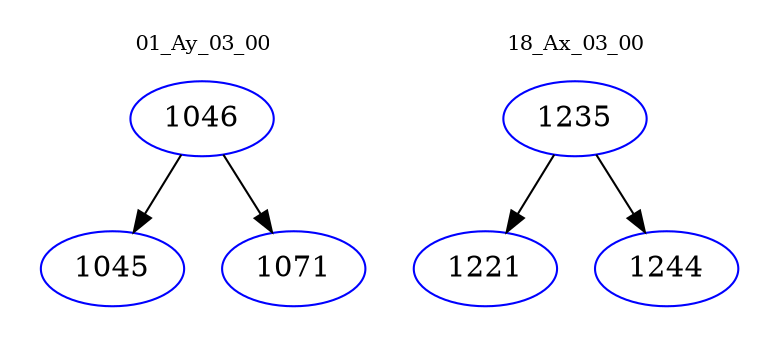 digraph{
subgraph cluster_0 {
color = white
label = "01_Ay_03_00";
fontsize=10;
T0_1046 [label="1046", color="blue"]
T0_1046 -> T0_1045 [color="black"]
T0_1045 [label="1045", color="blue"]
T0_1046 -> T0_1071 [color="black"]
T0_1071 [label="1071", color="blue"]
}
subgraph cluster_1 {
color = white
label = "18_Ax_03_00";
fontsize=10;
T1_1235 [label="1235", color="blue"]
T1_1235 -> T1_1221 [color="black"]
T1_1221 [label="1221", color="blue"]
T1_1235 -> T1_1244 [color="black"]
T1_1244 [label="1244", color="blue"]
}
}

